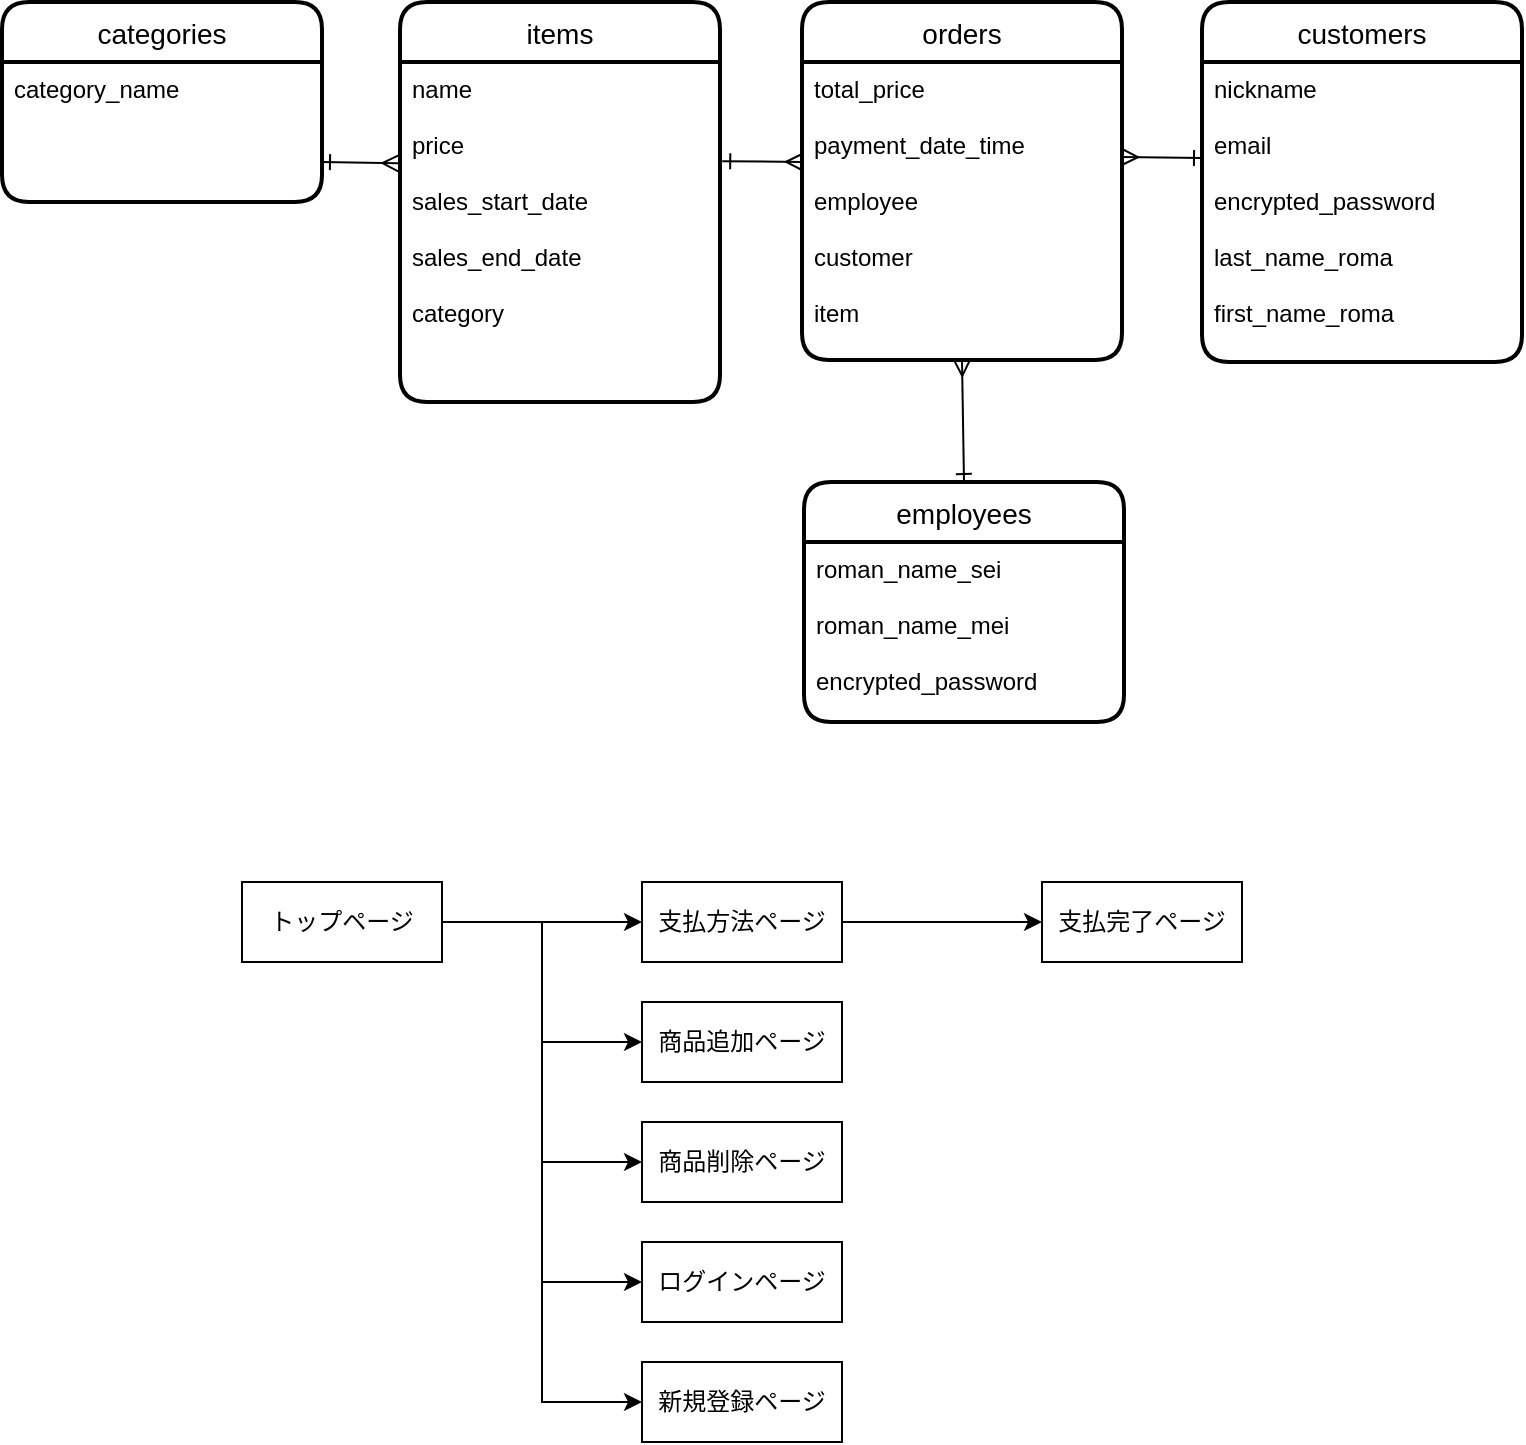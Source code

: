 <mxfile>
    <diagram id="AKeoCIM_p-ZD-hOAvy3j" name="ページ1">
        <mxGraphModel dx="1277" dy="711" grid="1" gridSize="10" guides="1" tooltips="1" connect="1" arrows="1" fold="1" page="1" pageScale="1" pageWidth="827" pageHeight="1169" math="0" shadow="0">
            <root>
                <mxCell id="0"/>
                <mxCell id="1" parent="0"/>
                <mxCell id="45" style="edgeStyle=none;html=1;exitX=-0.005;exitY=0.298;exitDx=0;exitDy=0;startArrow=ERmany;startFill=0;endArrow=ERone;endFill=0;exitPerimeter=0;" parent="1" source="3" edge="1">
                    <mxGeometry relative="1" as="geometry">
                        <mxPoint x="160" y="240" as="targetPoint"/>
                    </mxGeometry>
                </mxCell>
                <mxCell id="2" value="items" style="swimlane;childLayout=stackLayout;horizontal=1;startSize=30;horizontalStack=0;rounded=1;fontSize=14;fontStyle=0;strokeWidth=2;resizeParent=0;resizeLast=1;shadow=0;dashed=0;align=center;" parent="1" vertex="1">
                    <mxGeometry x="199" y="160" width="160" height="200" as="geometry"/>
                </mxCell>
                <mxCell id="3" value="name&#10;&#10;price&#10;&#10;sales_start_date&#10;&#10;sales_end_date&#10;&#10;category" style="align=left;strokeColor=none;fillColor=none;spacingLeft=4;fontSize=12;verticalAlign=top;resizable=0;rotatable=0;part=1;" parent="2" vertex="1">
                    <mxGeometry y="30" width="160" height="170" as="geometry"/>
                </mxCell>
                <mxCell id="4" value="orders" style="swimlane;childLayout=stackLayout;horizontal=1;startSize=30;horizontalStack=0;rounded=1;fontSize=14;fontStyle=0;strokeWidth=2;resizeParent=0;resizeLast=1;shadow=0;dashed=0;align=center;" parent="1" vertex="1">
                    <mxGeometry x="400" y="160" width="160" height="179" as="geometry"/>
                </mxCell>
                <mxCell id="5" value="total_price&#10;&#10;payment_date_time&#10;&#10;employee&#10;&#10;customer&#10;&#10;item" style="align=left;strokeColor=none;fillColor=none;spacingLeft=4;fontSize=12;verticalAlign=top;resizable=0;rotatable=0;part=1;" parent="4" vertex="1">
                    <mxGeometry y="30" width="160" height="149" as="geometry"/>
                </mxCell>
                <mxCell id="24" style="edgeStyle=none;html=1;exitX=0.5;exitY=0;exitDx=0;exitDy=0;startArrow=ERone;startFill=0;endArrow=ERmany;endFill=0;entryX=0.5;entryY=1;entryDx=0;entryDy=0;" parent="1" source="10" target="5" edge="1">
                    <mxGeometry relative="1" as="geometry">
                        <mxPoint x="517" y="339.0" as="targetPoint"/>
                    </mxGeometry>
                </mxCell>
                <mxCell id="10" value="employees" style="swimlane;childLayout=stackLayout;horizontal=1;startSize=30;horizontalStack=0;rounded=1;fontSize=14;fontStyle=0;strokeWidth=2;resizeParent=0;resizeLast=1;shadow=0;dashed=0;align=center;" parent="1" vertex="1">
                    <mxGeometry x="401" y="400" width="160" height="120" as="geometry"/>
                </mxCell>
                <mxCell id="11" value="roman_name_sei&#10;&#10;roman_name_mei&#10;&#10;encrypted_password&#10;&#10;" style="align=left;strokeColor=none;fillColor=none;spacingLeft=4;fontSize=12;verticalAlign=top;resizable=0;rotatable=0;part=1;" parent="10" vertex="1">
                    <mxGeometry y="30" width="160" height="90" as="geometry"/>
                </mxCell>
                <mxCell id="17" value="customers" style="swimlane;childLayout=stackLayout;horizontal=1;startSize=30;horizontalStack=0;rounded=1;fontSize=14;fontStyle=0;strokeWidth=2;resizeParent=0;resizeLast=1;shadow=0;dashed=0;align=center;" parent="1" vertex="1">
                    <mxGeometry x="600" y="160" width="160" height="180" as="geometry"/>
                </mxCell>
                <mxCell id="18" value="nickname&#10;&#10;email&#10;&#10;encrypted_password&#10;&#10;last_name_roma&#10;&#10;first_name_roma" style="align=left;strokeColor=none;fillColor=none;spacingLeft=4;fontSize=12;verticalAlign=top;resizable=0;rotatable=0;part=1;" parent="17" vertex="1">
                    <mxGeometry y="30" width="160" height="150" as="geometry"/>
                </mxCell>
                <mxCell id="22" style="edgeStyle=none;html=1;exitX=1.007;exitY=0.303;exitDx=0;exitDy=0;startArrow=ERone;startFill=0;endArrow=ERmany;endFill=0;exitPerimeter=0;" parent="1" edge="1">
                    <mxGeometry relative="1" as="geometry">
                        <mxPoint x="400" y="240" as="targetPoint"/>
                        <mxPoint x="360.12" y="239.6" as="sourcePoint"/>
                    </mxGeometry>
                </mxCell>
                <mxCell id="23" style="edgeStyle=none;html=1;entryX=1;entryY=0.5;entryDx=0;entryDy=0;startArrow=ERone;startFill=0;endArrow=ERmany;endFill=0;" parent="1" edge="1">
                    <mxGeometry relative="1" as="geometry">
                        <mxPoint x="600" y="238" as="sourcePoint"/>
                        <mxPoint x="560" y="237.5" as="targetPoint"/>
                    </mxGeometry>
                </mxCell>
                <mxCell id="30" style="edgeStyle=none;html=1;exitX=1;exitY=0.5;exitDx=0;exitDy=0;startArrow=none;startFill=0;endArrow=classic;endFill=1;" parent="1" source="27" edge="1">
                    <mxGeometry relative="1" as="geometry">
                        <mxPoint x="320" y="620" as="targetPoint"/>
                    </mxGeometry>
                </mxCell>
                <mxCell id="27" value="トップページ" style="whiteSpace=wrap;html=1;align=center;" parent="1" vertex="1">
                    <mxGeometry x="120" y="600" width="100" height="40" as="geometry"/>
                </mxCell>
                <mxCell id="29" value="商品追加ページ" style="whiteSpace=wrap;html=1;align=center;" parent="1" vertex="1">
                    <mxGeometry x="320" y="660" width="100" height="40" as="geometry"/>
                </mxCell>
                <mxCell id="32" value="" style="endArrow=none;html=1;rounded=0;startArrow=classic;startFill=1;" parent="1" edge="1">
                    <mxGeometry relative="1" as="geometry">
                        <mxPoint x="320" y="740" as="sourcePoint"/>
                        <mxPoint x="270" y="680" as="targetPoint"/>
                        <Array as="points">
                            <mxPoint x="270" y="740"/>
                        </Array>
                    </mxGeometry>
                </mxCell>
                <mxCell id="33" value="商品削除ページ" style="whiteSpace=wrap;html=1;align=center;" parent="1" vertex="1">
                    <mxGeometry x="320" y="720" width="100" height="40" as="geometry"/>
                </mxCell>
                <mxCell id="35" value="支払方法ページ" style="whiteSpace=wrap;html=1;align=center;" parent="1" vertex="1">
                    <mxGeometry x="320" y="600" width="100" height="40" as="geometry"/>
                </mxCell>
                <mxCell id="36" style="edgeStyle=none;html=1;exitX=1;exitY=0.5;exitDx=0;exitDy=0;startArrow=none;startFill=0;endArrow=classic;endFill=1;" parent="1" edge="1">
                    <mxGeometry relative="1" as="geometry">
                        <mxPoint x="420" y="620.0" as="sourcePoint"/>
                        <mxPoint x="520" y="620.0" as="targetPoint"/>
                    </mxGeometry>
                </mxCell>
                <mxCell id="37" value="支払完了ページ" style="whiteSpace=wrap;html=1;align=center;" parent="1" vertex="1">
                    <mxGeometry x="520" y="600" width="100" height="40" as="geometry"/>
                </mxCell>
                <mxCell id="38" value="" style="endArrow=none;html=1;rounded=0;startArrow=classic;startFill=1;" parent="1" edge="1">
                    <mxGeometry relative="1" as="geometry">
                        <mxPoint x="320" y="680.0" as="sourcePoint"/>
                        <mxPoint x="270" y="620.0" as="targetPoint"/>
                        <Array as="points">
                            <mxPoint x="270" y="680"/>
                        </Array>
                    </mxGeometry>
                </mxCell>
                <mxCell id="39" value="" style="endArrow=none;html=1;rounded=0;startArrow=classic;startFill=1;" parent="1" edge="1">
                    <mxGeometry relative="1" as="geometry">
                        <mxPoint x="320" y="800.0" as="sourcePoint"/>
                        <mxPoint x="270" y="740.0" as="targetPoint"/>
                        <Array as="points">
                            <mxPoint x="270" y="800"/>
                        </Array>
                    </mxGeometry>
                </mxCell>
                <mxCell id="40" value="ログインページ" style="whiteSpace=wrap;html=1;align=center;" parent="1" vertex="1">
                    <mxGeometry x="320" y="780" width="100" height="40" as="geometry"/>
                </mxCell>
                <mxCell id="41" value="" style="endArrow=none;html=1;rounded=0;startArrow=classic;startFill=1;" parent="1" edge="1">
                    <mxGeometry relative="1" as="geometry">
                        <mxPoint x="320" y="860.0" as="sourcePoint"/>
                        <mxPoint x="270" y="800.0" as="targetPoint"/>
                        <Array as="points">
                            <mxPoint x="270" y="860"/>
                        </Array>
                    </mxGeometry>
                </mxCell>
                <mxCell id="42" value="新規登録ページ" style="whiteSpace=wrap;html=1;align=center;" parent="1" vertex="1">
                    <mxGeometry x="320" y="840" width="100" height="40" as="geometry"/>
                </mxCell>
                <mxCell id="47" value="categories" style="swimlane;childLayout=stackLayout;horizontal=1;startSize=30;horizontalStack=0;rounded=1;fontSize=14;fontStyle=0;strokeWidth=2;resizeParent=0;resizeLast=1;shadow=0;dashed=0;align=center;" parent="1" vertex="1">
                    <mxGeometry y="160" width="160" height="100" as="geometry"/>
                </mxCell>
                <mxCell id="48" value="category_name" style="align=left;strokeColor=none;fillColor=none;spacingLeft=4;fontSize=12;verticalAlign=top;resizable=0;rotatable=0;part=1;" parent="47" vertex="1">
                    <mxGeometry y="30" width="160" height="70" as="geometry"/>
                </mxCell>
            </root>
        </mxGraphModel>
    </diagram>
</mxfile>